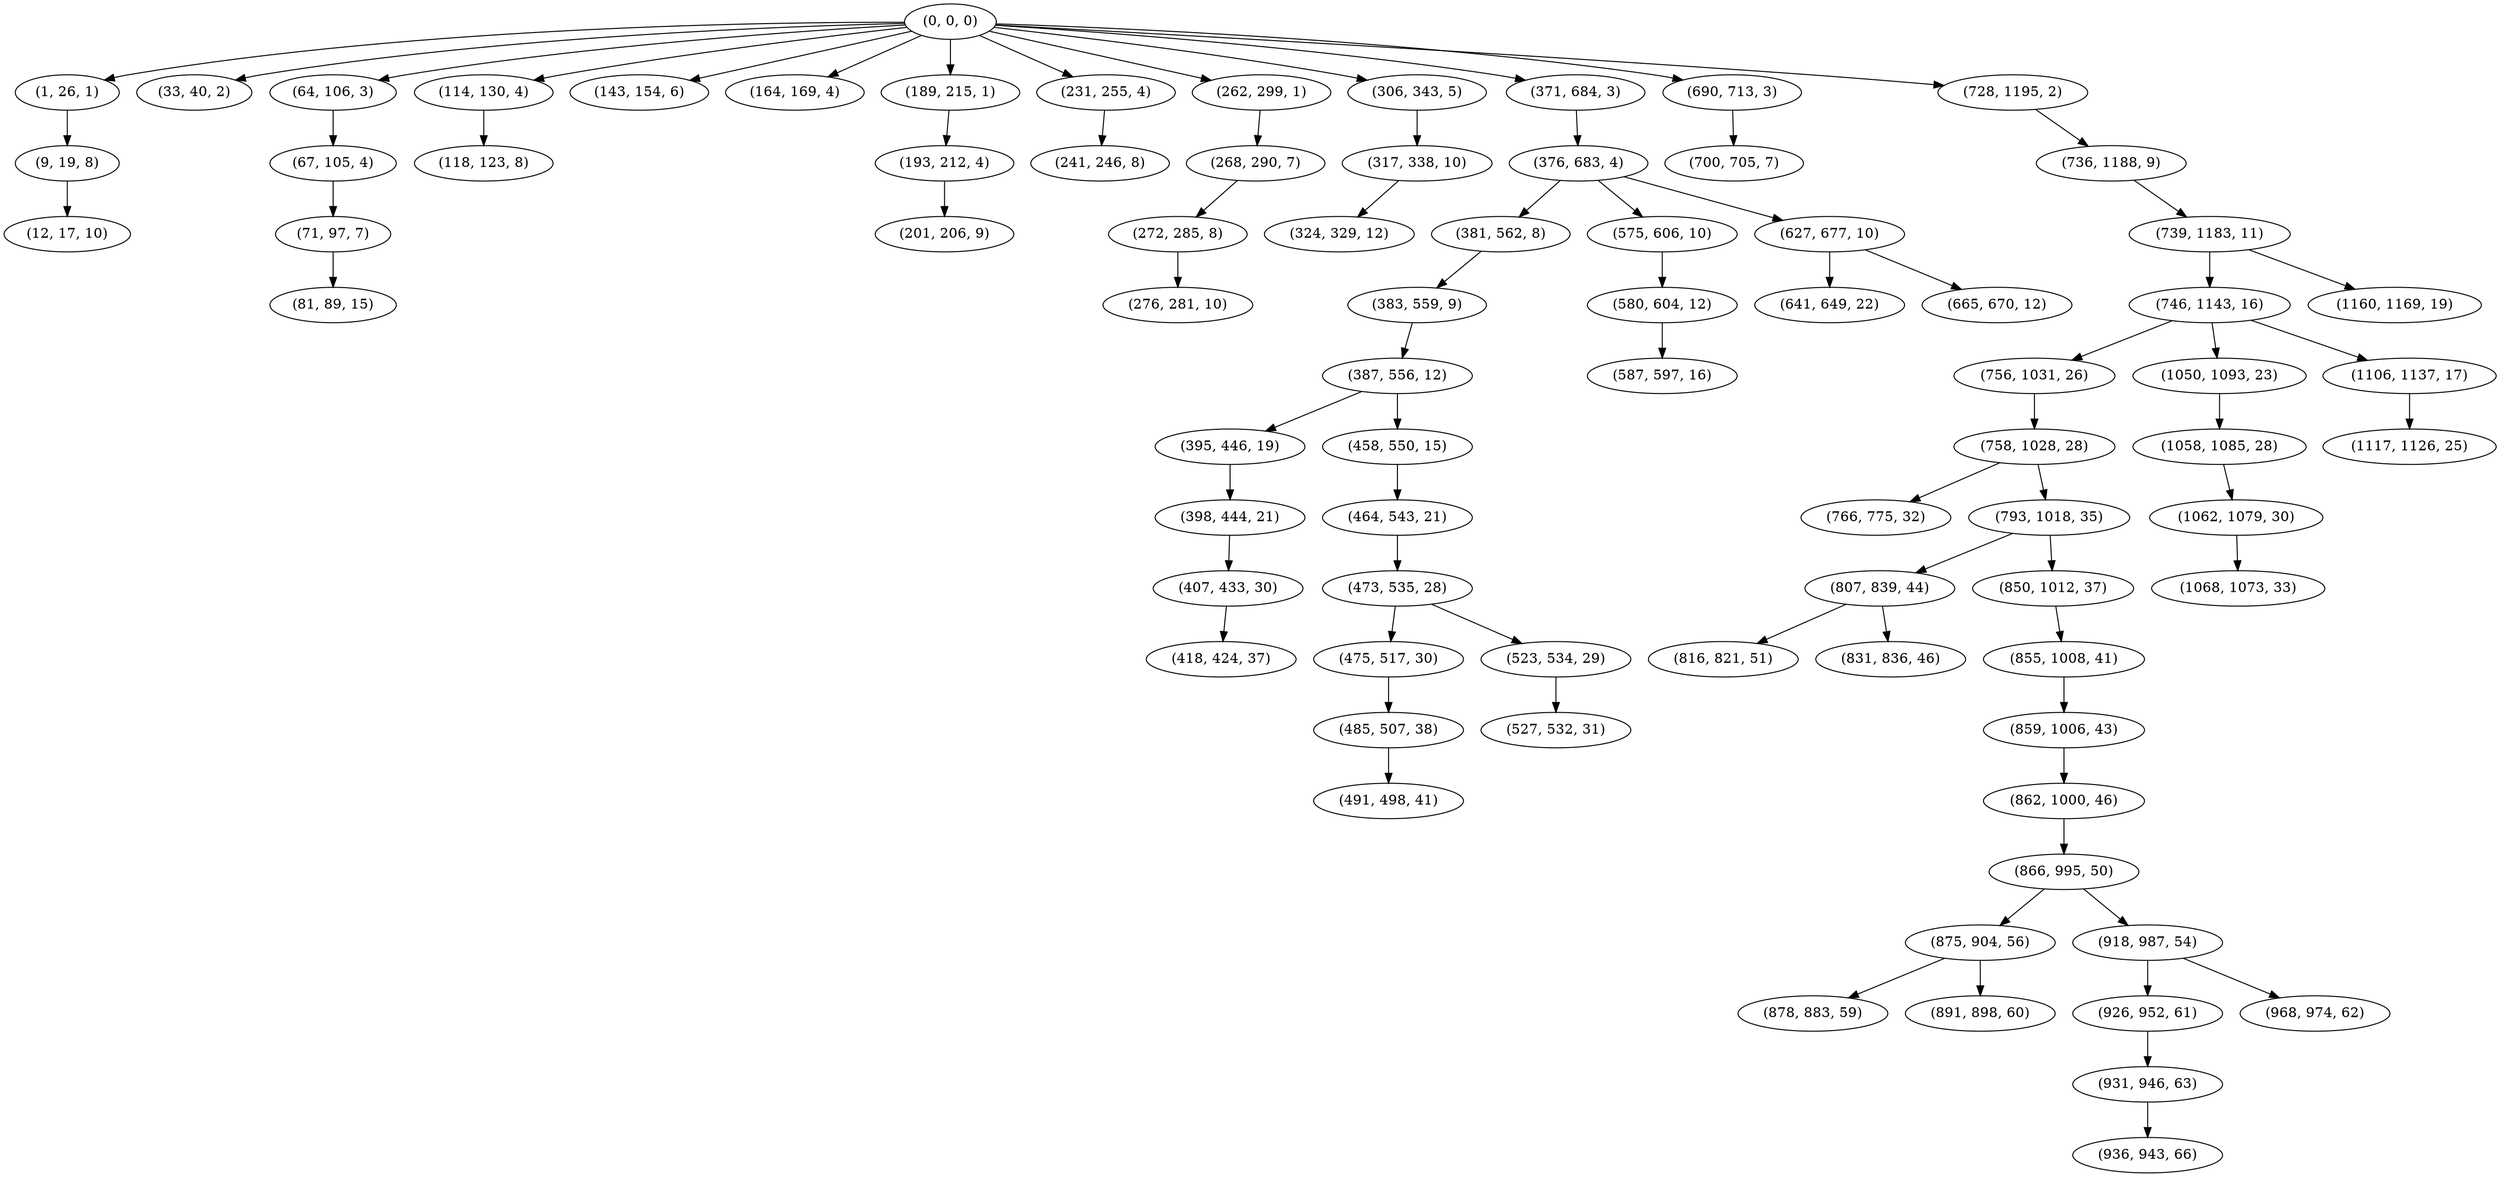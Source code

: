 digraph tree {
    "(0, 0, 0)";
    "(1, 26, 1)";
    "(9, 19, 8)";
    "(12, 17, 10)";
    "(33, 40, 2)";
    "(64, 106, 3)";
    "(67, 105, 4)";
    "(71, 97, 7)";
    "(81, 89, 15)";
    "(114, 130, 4)";
    "(118, 123, 8)";
    "(143, 154, 6)";
    "(164, 169, 4)";
    "(189, 215, 1)";
    "(193, 212, 4)";
    "(201, 206, 9)";
    "(231, 255, 4)";
    "(241, 246, 8)";
    "(262, 299, 1)";
    "(268, 290, 7)";
    "(272, 285, 8)";
    "(276, 281, 10)";
    "(306, 343, 5)";
    "(317, 338, 10)";
    "(324, 329, 12)";
    "(371, 684, 3)";
    "(376, 683, 4)";
    "(381, 562, 8)";
    "(383, 559, 9)";
    "(387, 556, 12)";
    "(395, 446, 19)";
    "(398, 444, 21)";
    "(407, 433, 30)";
    "(418, 424, 37)";
    "(458, 550, 15)";
    "(464, 543, 21)";
    "(473, 535, 28)";
    "(475, 517, 30)";
    "(485, 507, 38)";
    "(491, 498, 41)";
    "(523, 534, 29)";
    "(527, 532, 31)";
    "(575, 606, 10)";
    "(580, 604, 12)";
    "(587, 597, 16)";
    "(627, 677, 10)";
    "(641, 649, 22)";
    "(665, 670, 12)";
    "(690, 713, 3)";
    "(700, 705, 7)";
    "(728, 1195, 2)";
    "(736, 1188, 9)";
    "(739, 1183, 11)";
    "(746, 1143, 16)";
    "(756, 1031, 26)";
    "(758, 1028, 28)";
    "(766, 775, 32)";
    "(793, 1018, 35)";
    "(807, 839, 44)";
    "(816, 821, 51)";
    "(831, 836, 46)";
    "(850, 1012, 37)";
    "(855, 1008, 41)";
    "(859, 1006, 43)";
    "(862, 1000, 46)";
    "(866, 995, 50)";
    "(875, 904, 56)";
    "(878, 883, 59)";
    "(891, 898, 60)";
    "(918, 987, 54)";
    "(926, 952, 61)";
    "(931, 946, 63)";
    "(936, 943, 66)";
    "(968, 974, 62)";
    "(1050, 1093, 23)";
    "(1058, 1085, 28)";
    "(1062, 1079, 30)";
    "(1068, 1073, 33)";
    "(1106, 1137, 17)";
    "(1117, 1126, 25)";
    "(1160, 1169, 19)";
    "(0, 0, 0)" -> "(1, 26, 1)";
    "(0, 0, 0)" -> "(33, 40, 2)";
    "(0, 0, 0)" -> "(64, 106, 3)";
    "(0, 0, 0)" -> "(114, 130, 4)";
    "(0, 0, 0)" -> "(143, 154, 6)";
    "(0, 0, 0)" -> "(164, 169, 4)";
    "(0, 0, 0)" -> "(189, 215, 1)";
    "(0, 0, 0)" -> "(231, 255, 4)";
    "(0, 0, 0)" -> "(262, 299, 1)";
    "(0, 0, 0)" -> "(306, 343, 5)";
    "(0, 0, 0)" -> "(371, 684, 3)";
    "(0, 0, 0)" -> "(690, 713, 3)";
    "(0, 0, 0)" -> "(728, 1195, 2)";
    "(1, 26, 1)" -> "(9, 19, 8)";
    "(9, 19, 8)" -> "(12, 17, 10)";
    "(64, 106, 3)" -> "(67, 105, 4)";
    "(67, 105, 4)" -> "(71, 97, 7)";
    "(71, 97, 7)" -> "(81, 89, 15)";
    "(114, 130, 4)" -> "(118, 123, 8)";
    "(189, 215, 1)" -> "(193, 212, 4)";
    "(193, 212, 4)" -> "(201, 206, 9)";
    "(231, 255, 4)" -> "(241, 246, 8)";
    "(262, 299, 1)" -> "(268, 290, 7)";
    "(268, 290, 7)" -> "(272, 285, 8)";
    "(272, 285, 8)" -> "(276, 281, 10)";
    "(306, 343, 5)" -> "(317, 338, 10)";
    "(317, 338, 10)" -> "(324, 329, 12)";
    "(371, 684, 3)" -> "(376, 683, 4)";
    "(376, 683, 4)" -> "(381, 562, 8)";
    "(376, 683, 4)" -> "(575, 606, 10)";
    "(376, 683, 4)" -> "(627, 677, 10)";
    "(381, 562, 8)" -> "(383, 559, 9)";
    "(383, 559, 9)" -> "(387, 556, 12)";
    "(387, 556, 12)" -> "(395, 446, 19)";
    "(387, 556, 12)" -> "(458, 550, 15)";
    "(395, 446, 19)" -> "(398, 444, 21)";
    "(398, 444, 21)" -> "(407, 433, 30)";
    "(407, 433, 30)" -> "(418, 424, 37)";
    "(458, 550, 15)" -> "(464, 543, 21)";
    "(464, 543, 21)" -> "(473, 535, 28)";
    "(473, 535, 28)" -> "(475, 517, 30)";
    "(473, 535, 28)" -> "(523, 534, 29)";
    "(475, 517, 30)" -> "(485, 507, 38)";
    "(485, 507, 38)" -> "(491, 498, 41)";
    "(523, 534, 29)" -> "(527, 532, 31)";
    "(575, 606, 10)" -> "(580, 604, 12)";
    "(580, 604, 12)" -> "(587, 597, 16)";
    "(627, 677, 10)" -> "(641, 649, 22)";
    "(627, 677, 10)" -> "(665, 670, 12)";
    "(690, 713, 3)" -> "(700, 705, 7)";
    "(728, 1195, 2)" -> "(736, 1188, 9)";
    "(736, 1188, 9)" -> "(739, 1183, 11)";
    "(739, 1183, 11)" -> "(746, 1143, 16)";
    "(739, 1183, 11)" -> "(1160, 1169, 19)";
    "(746, 1143, 16)" -> "(756, 1031, 26)";
    "(746, 1143, 16)" -> "(1050, 1093, 23)";
    "(746, 1143, 16)" -> "(1106, 1137, 17)";
    "(756, 1031, 26)" -> "(758, 1028, 28)";
    "(758, 1028, 28)" -> "(766, 775, 32)";
    "(758, 1028, 28)" -> "(793, 1018, 35)";
    "(793, 1018, 35)" -> "(807, 839, 44)";
    "(793, 1018, 35)" -> "(850, 1012, 37)";
    "(807, 839, 44)" -> "(816, 821, 51)";
    "(807, 839, 44)" -> "(831, 836, 46)";
    "(850, 1012, 37)" -> "(855, 1008, 41)";
    "(855, 1008, 41)" -> "(859, 1006, 43)";
    "(859, 1006, 43)" -> "(862, 1000, 46)";
    "(862, 1000, 46)" -> "(866, 995, 50)";
    "(866, 995, 50)" -> "(875, 904, 56)";
    "(866, 995, 50)" -> "(918, 987, 54)";
    "(875, 904, 56)" -> "(878, 883, 59)";
    "(875, 904, 56)" -> "(891, 898, 60)";
    "(918, 987, 54)" -> "(926, 952, 61)";
    "(918, 987, 54)" -> "(968, 974, 62)";
    "(926, 952, 61)" -> "(931, 946, 63)";
    "(931, 946, 63)" -> "(936, 943, 66)";
    "(1050, 1093, 23)" -> "(1058, 1085, 28)";
    "(1058, 1085, 28)" -> "(1062, 1079, 30)";
    "(1062, 1079, 30)" -> "(1068, 1073, 33)";
    "(1106, 1137, 17)" -> "(1117, 1126, 25)";
}
